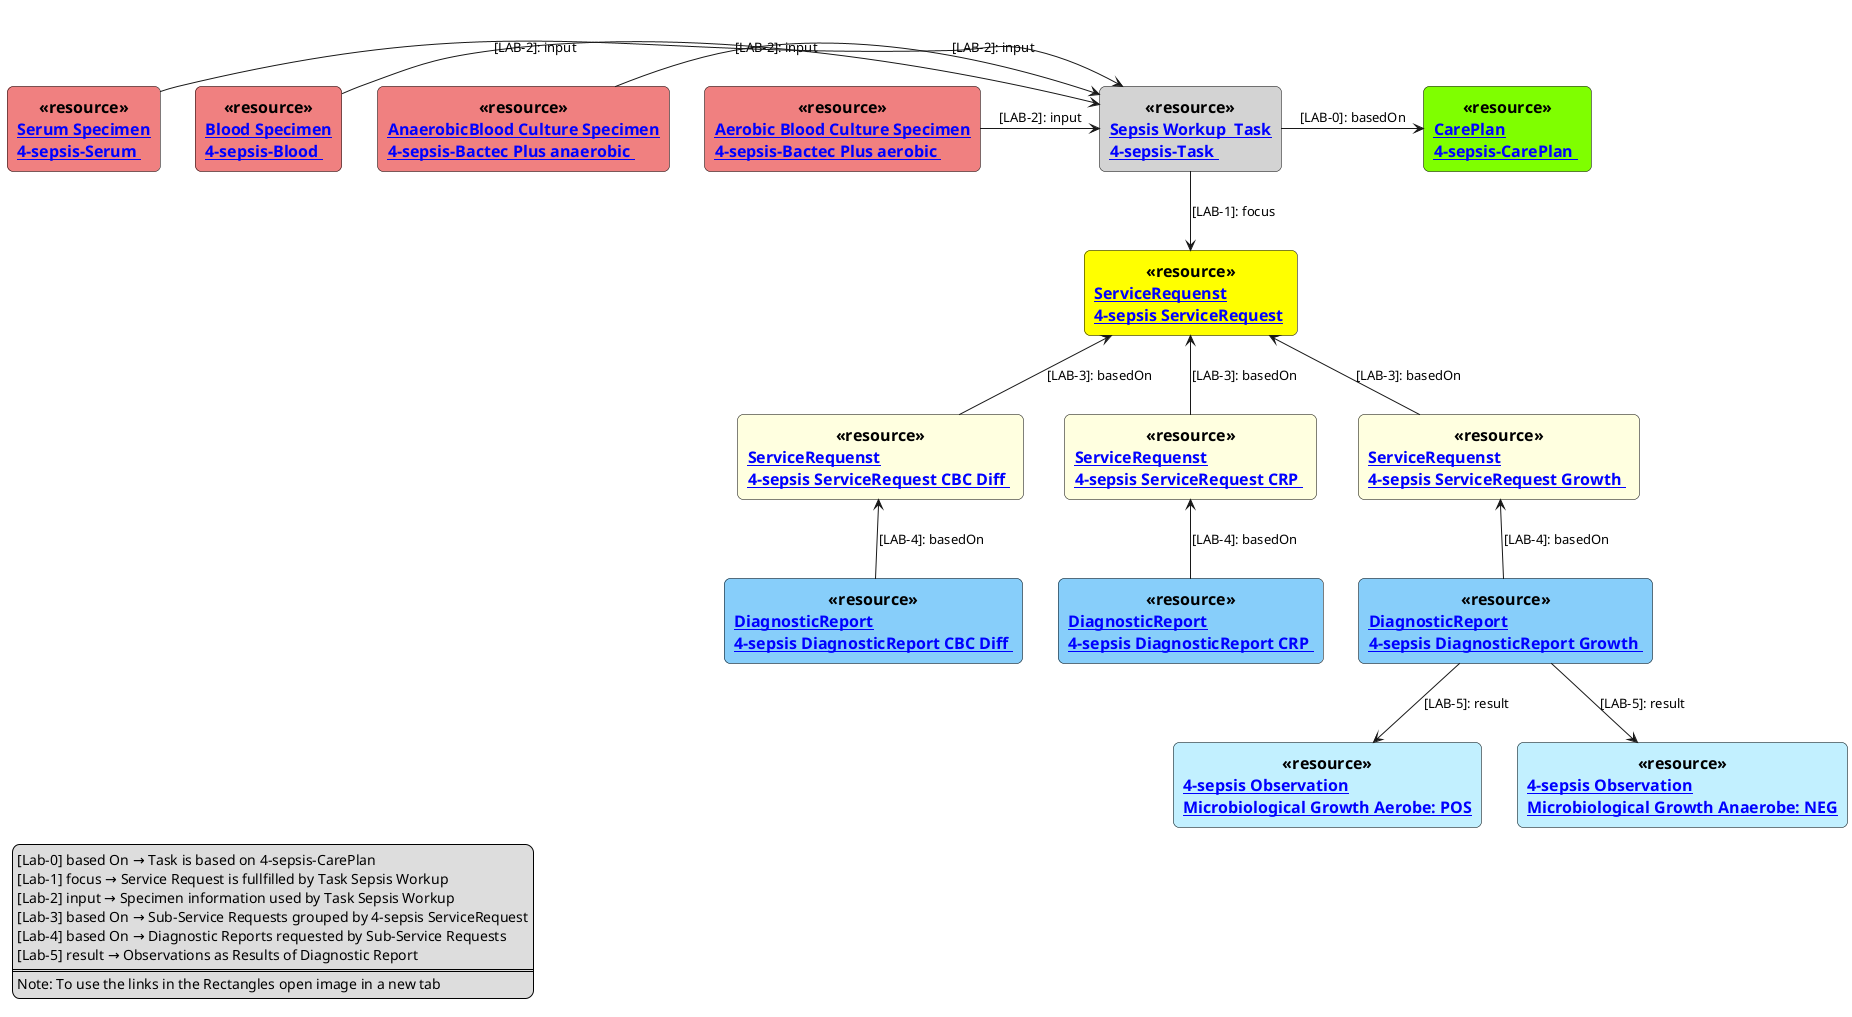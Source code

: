 @startuml 4-sepsis-task

skinparam rectangle<<resource>> {
  roundCorner 12
  BackgroundColor Blue
  BorderColor Black
  ArrowColor Black
  FontName Arial
  FontSize 16
  FontStyle Bold
}

rectangle "[[ CarePlan-4-sepsis-CarePlan.html CarePlan\n4-sepsis-CarePlan ]] " as CP <<$bProcess>><<resource>> #Chartreuse
rectangle "[[ ServiceRequest-4-sepsis-ServiceRequest.html ServiceRequenst\n4-sepsis ServiceRequest]] " as SR <<$bProcess>><<resource>> #Yellow
rectangle "[[ ServiceRequest-4-sepsis-ServiceRequestCBCDiff.html ServiceRequenst\n4-sepsis ServiceRequest CBC Diff ]] " as SRDIFF <<$bProcess>><<resource>> #LightYellow
rectangle "[[ ServiceRequest-4-sepsis-ServiceRequestCRP.html ServiceRequenst\n4-sepsis ServiceRequest CRP ]] " as SRCRP <<$bProcess>><<resource>> #LightYellow
rectangle "[[ ServiceRequest-4-sepsis-ServiceRequestGrowth.html ServiceRequenst\n4-sepsis ServiceRequest Growth ]] " as SRG <<$bProcess>><<resource>> #LightYellow

rectangle "[[ DiagnosticReport-4-sepsis-DiagnosticReportGrowth.html DiagnosticReport\n4-sepsis DiagnosticReport Growth ]]" as DRG <<$bProcess>><<resource>> #LightSkyBlue
rectangle "[[ DiagnosticReport-4-sepsis-DiagnosticReportCBCDiff.html DiagnosticReport\n4-sepsis DiagnosticReport CBC Diff ]]" as DRDIFF <<$bProcess>><<resource>> #LightSkyBlue
rectangle "[[ DiagnosticReport-4-sepsis-DiagnosticReportCRP.html DiagnosticReport\n4-sepsis DiagnosticReport CRP ]]" as DRCRP <<$bProcess>><<resource>> #LightSkyBlue

rectangle "[[ Observation-observationMicrobiolGrowthAerobe.html 4-sepsis Observation\nMicrobiological Growth Aerobe: POS]]" as OMA <<$bProcess>><<resource>> #APPLICATION
rectangle "[[ Observation-observationMicrobiolGrowthAnaerobe.html 4-sepsis Observation\nMicrobiological Growth Anaerobe: NEG]]" as OMANA <<$bProcess>><<resource>> #APPLICATION

rectangle "[[ Task-4-sepsis-Task.html Sepsis Workup  Task\n4-sepsis-Task ]]" as T1 <<$bProcess>><<resource>> #LightGray
rectangle "[[ Specimen-4-sepsis-Blood-bactec-plus-aerobic.html Aerobic Blood Culture Specimen\n4-sepsis-Bactec Plus aerobic ]]" as BBSA <<$bProcess>><<resource>> #LightCoral
rectangle "[[ Specimen-4-sepsis-Blood-bactec-plus-anaerobic.html AnaerobicBlood Culture Specimen\n4-sepsis-Bactec Plus anaerobic ]]" as BBSANA <<$bProcess>><<resource>> #LightCoral
rectangle "[[ Specimen-4-sepsis-Blood.html Blood Specimen\n4-sepsis-Blood ]]" as BS <<$bProcess>><<resource>> #LightCoral
rectangle "[[ Specimen-4-sepsis-Serum.html Serum Specimen\n4-sepsis-Serum ]]" as SS <<$bProcess>><<resource>> #LightCoral

SR <-down- SRG : [LAB-3]: basedOn
SR <-down- SRDIFF : [LAB-3]: basedOn
SR <-down- SRCRP : [LAB-3]: basedOn
SRG <-down- DRG : [LAB-4]: basedOn
SRDIFF <-down- DRDIFF : [LAB-4]: basedOn
SRCRP <-down- DRCRP : [LAB-4]: basedOn
DRG -down-> OMA : [LAB-5]: result
DRG -down-> OMANA : [LAB-5]: result

SR <-up- T1 : [LAB-1]: focus
CP <-left- T1 : [LAB-0]: basedOn
T1 <-left- BBSA : [LAB-2]: input
T1 <-left- BBSANA : [LAB-2]: input
T1 <-left- BS : [LAB-2]: input
T1 <-left- SS : [LAB-2]: input

legend left
[Lab-0] based On → Task is based on 4-sepsis-CarePlan
[Lab-1] focus → Service Request is fullfilled by Task Sepsis Workup
[Lab-2] input → Specimen information used by Task Sepsis Workup
[Lab-3] based On → Sub-Service Requests grouped by 4-sepsis ServiceRequest
[Lab-4] based On → Diagnostic Reports requested by Sub-Service Requests
[Lab-5] result → Observations as Results of Diagnostic Report
====
Note: To use the links in the Rectangles open image in a new tab
endlegend

@enduml
